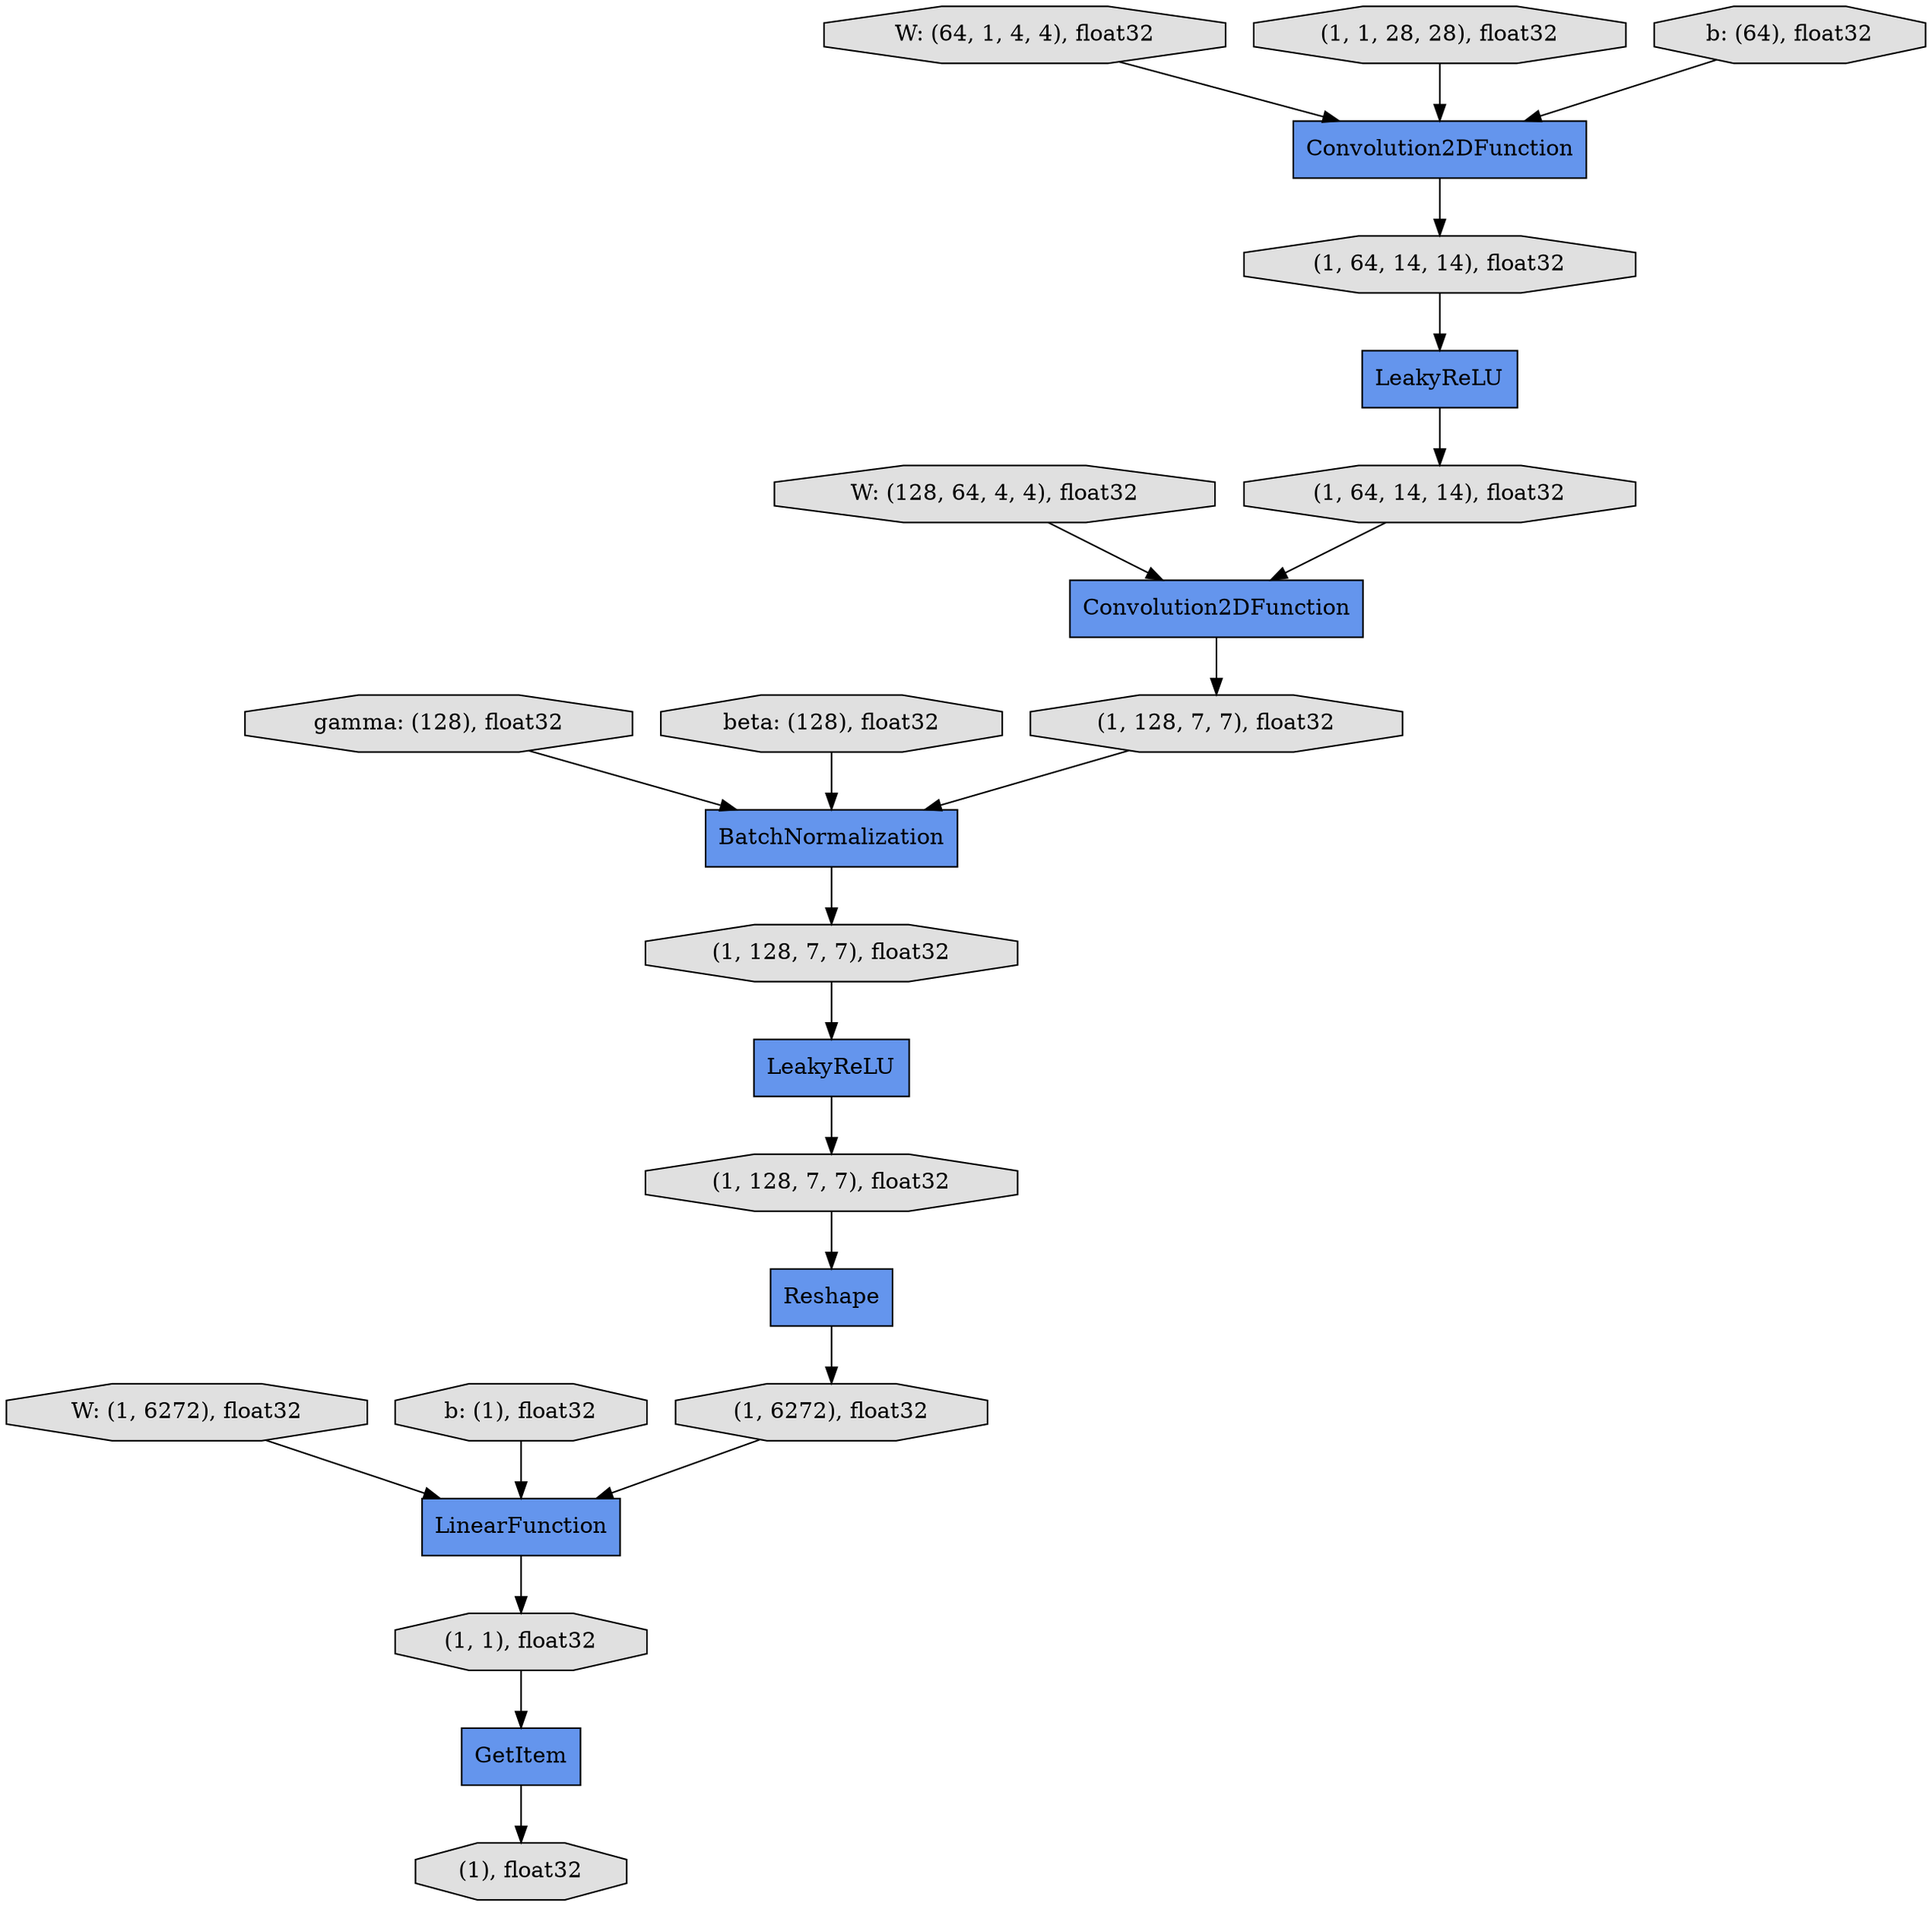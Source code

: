 digraph graphname{rankdir=TB;4489492968 [label="Reshape",shape="record",fillcolor="#6495ED",style="filled"];4490070504 [label="W: (1, 6272), float32",shape="octagon",fillcolor="#E0E0E0",style="filled"];4490070560 [label="b: (1), float32",shape="octagon",fillcolor="#E0E0E0",style="filled"];4440742656 [label="W: (64, 1, 4, 4), float32",shape="octagon",fillcolor="#E0E0E0",style="filled"];4490070840 [label="(1, 1, 28, 28), float32",shape="octagon",fillcolor="#E0E0E0",style="filled"];4490071008 [label="W: (128, 64, 4, 4), float32",shape="octagon",fillcolor="#E0E0E0",style="filled"];4490071120 [label="gamma: (128), float32",shape="octagon",fillcolor="#E0E0E0",style="filled"];4433636656 [label="(1), float32",shape="octagon",fillcolor="#E0E0E0",style="filled"];4489438544 [label="(1, 1), float32",shape="octagon",fillcolor="#E0E0E0",style="filled"];4489932136 [label="BatchNormalization",shape="record",fillcolor="#6495ED",style="filled"];4490071400 [label="beta: (128), float32",shape="octagon",fillcolor="#E0E0E0",style="filled"];4489532808 [label="(1, 128, 7, 7), float32",shape="octagon",fillcolor="#E0E0E0",style="filled"];4489532864 [label="GetItem",shape="record",fillcolor="#6495ED",style="filled"];4489932248 [label="(1, 64, 14, 14), float32",shape="octagon",fillcolor="#E0E0E0",style="filled"];4490071568 [label="Convolution2DFunction",shape="record",fillcolor="#6495ED",style="filled"];4489932416 [label="LeakyReLU",shape="record",fillcolor="#6495ED",style="filled"];4489932472 [label="(1, 64, 14, 14), float32",shape="octagon",fillcolor="#E0E0E0",style="filled"];4489494256 [label="(1, 128, 7, 7), float32",shape="octagon",fillcolor="#E0E0E0",style="filled"];4489932528 [label="(1, 128, 7, 7), float32",shape="octagon",fillcolor="#E0E0E0",style="filled"];4489438992 [label="LinearFunction",shape="record",fillcolor="#6495ED",style="filled"];4489932584 [label="LeakyReLU",shape="record",fillcolor="#6495ED",style="filled"];4489439104 [label="(1, 6272), float32",shape="octagon",fillcolor="#E0E0E0",style="filled"];4490069944 [label="b: (64), float32",shape="octagon",fillcolor="#E0E0E0",style="filled"];4489932752 [label="Convolution2DFunction",shape="record",fillcolor="#6495ED",style="filled"];4490069944 -> 4490071568;4489532808 -> 4489932584;4489438544 -> 4489532864;4489494256 -> 4489492968;4489438992 -> 4489438544;4490070504 -> 4489438992;4489932752 -> 4489932528;4489532864 -> 4433636656;4490071120 -> 4489932136;4490070840 -> 4490071568;4489932136 -> 4489532808;4489932248 -> 4489932752;4489439104 -> 4489438992;4489932584 -> 4489494256;4490071008 -> 4489932752;4489932416 -> 4489932248;4490071568 -> 4489932472;4489492968 -> 4489439104;4490070560 -> 4489438992;4489932528 -> 4489932136;4490071400 -> 4489932136;4489932472 -> 4489932416;4440742656 -> 4490071568;}